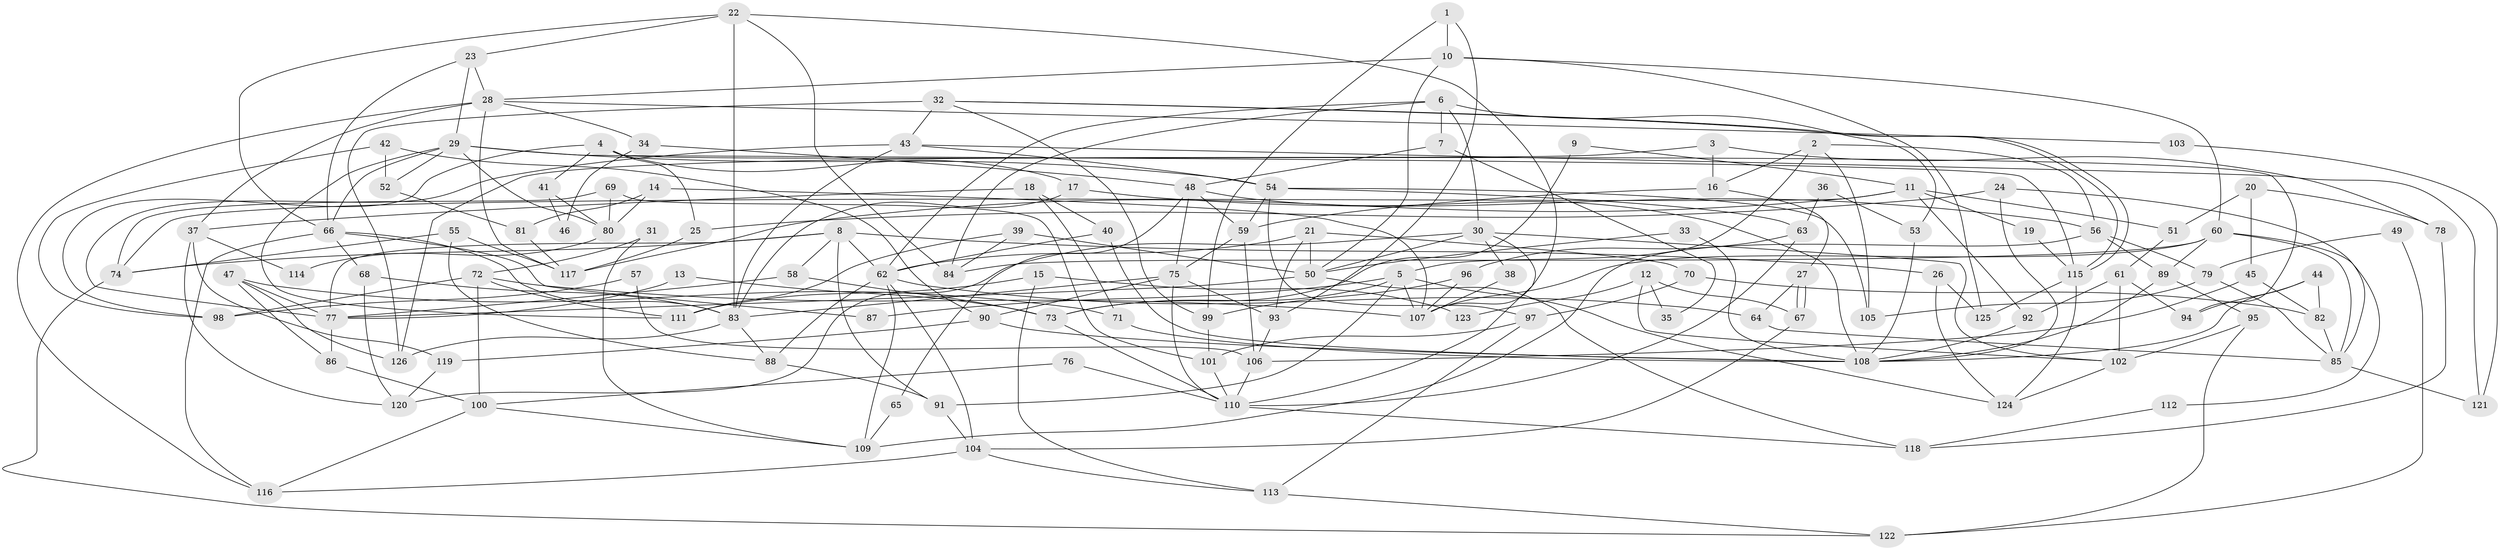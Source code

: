 // Generated by graph-tools (version 1.1) at 2025/02/03/09/25 03:02:06]
// undirected, 126 vertices, 252 edges
graph export_dot {
graph [start="1"]
  node [color=gray90,style=filled];
  1;
  2;
  3;
  4;
  5;
  6;
  7;
  8;
  9;
  10;
  11;
  12;
  13;
  14;
  15;
  16;
  17;
  18;
  19;
  20;
  21;
  22;
  23;
  24;
  25;
  26;
  27;
  28;
  29;
  30;
  31;
  32;
  33;
  34;
  35;
  36;
  37;
  38;
  39;
  40;
  41;
  42;
  43;
  44;
  45;
  46;
  47;
  48;
  49;
  50;
  51;
  52;
  53;
  54;
  55;
  56;
  57;
  58;
  59;
  60;
  61;
  62;
  63;
  64;
  65;
  66;
  67;
  68;
  69;
  70;
  71;
  72;
  73;
  74;
  75;
  76;
  77;
  78;
  79;
  80;
  81;
  82;
  83;
  84;
  85;
  86;
  87;
  88;
  89;
  90;
  91;
  92;
  93;
  94;
  95;
  96;
  97;
  98;
  99;
  100;
  101;
  102;
  103;
  104;
  105;
  106;
  107;
  108;
  109;
  110;
  111;
  112;
  113;
  114;
  115;
  116;
  117;
  118;
  119;
  120;
  121;
  122;
  123;
  124;
  125;
  126;
  1 -- 93;
  1 -- 10;
  1 -- 99;
  2 -- 105;
  2 -- 5;
  2 -- 16;
  2 -- 56;
  3 -- 78;
  3 -- 126;
  3 -- 16;
  4 -- 98;
  4 -- 94;
  4 -- 17;
  4 -- 25;
  4 -- 41;
  5 -- 73;
  5 -- 107;
  5 -- 87;
  5 -- 91;
  5 -- 124;
  6 -- 62;
  6 -- 30;
  6 -- 7;
  6 -- 53;
  6 -- 84;
  7 -- 48;
  7 -- 35;
  8 -- 77;
  8 -- 26;
  8 -- 58;
  8 -- 62;
  8 -- 74;
  8 -- 91;
  9 -- 11;
  9 -- 73;
  10 -- 50;
  10 -- 60;
  10 -- 28;
  10 -- 125;
  11 -- 117;
  11 -- 74;
  11 -- 19;
  11 -- 51;
  11 -- 92;
  12 -- 67;
  12 -- 102;
  12 -- 35;
  12 -- 123;
  13 -- 77;
  13 -- 73;
  14 -- 107;
  14 -- 80;
  14 -- 81;
  15 -- 111;
  15 -- 113;
  15 -- 123;
  16 -- 27;
  16 -- 59;
  17 -- 83;
  17 -- 56;
  18 -- 40;
  18 -- 37;
  18 -- 71;
  19 -- 115;
  20 -- 51;
  20 -- 45;
  20 -- 78;
  21 -- 50;
  21 -- 62;
  21 -- 70;
  21 -- 93;
  22 -- 23;
  22 -- 83;
  22 -- 66;
  22 -- 84;
  22 -- 107;
  23 -- 29;
  23 -- 66;
  23 -- 28;
  24 -- 85;
  24 -- 108;
  24 -- 25;
  25 -- 117;
  26 -- 125;
  26 -- 124;
  27 -- 67;
  27 -- 67;
  27 -- 64;
  28 -- 34;
  28 -- 37;
  28 -- 103;
  28 -- 116;
  28 -- 117;
  29 -- 66;
  29 -- 54;
  29 -- 52;
  29 -- 80;
  29 -- 111;
  29 -- 115;
  30 -- 110;
  30 -- 102;
  30 -- 38;
  30 -- 50;
  30 -- 120;
  31 -- 72;
  31 -- 109;
  32 -- 115;
  32 -- 115;
  32 -- 43;
  32 -- 99;
  32 -- 126;
  33 -- 108;
  33 -- 50;
  34 -- 48;
  34 -- 46;
  36 -- 63;
  36 -- 53;
  37 -- 120;
  37 -- 114;
  37 -- 119;
  38 -- 107;
  39 -- 50;
  39 -- 84;
  39 -- 111;
  40 -- 62;
  40 -- 108;
  41 -- 80;
  41 -- 46;
  42 -- 52;
  42 -- 90;
  42 -- 98;
  43 -- 54;
  43 -- 83;
  43 -- 77;
  43 -- 121;
  44 -- 82;
  44 -- 108;
  44 -- 94;
  45 -- 106;
  45 -- 82;
  47 -- 71;
  47 -- 126;
  47 -- 77;
  47 -- 86;
  48 -- 75;
  48 -- 108;
  48 -- 59;
  48 -- 65;
  49 -- 79;
  49 -- 122;
  50 -- 77;
  50 -- 118;
  51 -- 61;
  52 -- 81;
  53 -- 108;
  54 -- 63;
  54 -- 59;
  54 -- 97;
  54 -- 105;
  55 -- 117;
  55 -- 88;
  55 -- 74;
  56 -- 79;
  56 -- 89;
  56 -- 109;
  57 -- 98;
  57 -- 106;
  58 -- 77;
  58 -- 73;
  59 -- 75;
  59 -- 106;
  60 -- 107;
  60 -- 84;
  60 -- 85;
  60 -- 89;
  60 -- 112;
  61 -- 102;
  61 -- 92;
  61 -- 94;
  62 -- 104;
  62 -- 64;
  62 -- 88;
  62 -- 109;
  63 -- 96;
  63 -- 110;
  64 -- 85;
  65 -- 109;
  66 -- 116;
  66 -- 68;
  66 -- 83;
  66 -- 87;
  67 -- 104;
  68 -- 83;
  68 -- 120;
  69 -- 101;
  69 -- 74;
  69 -- 80;
  70 -- 97;
  70 -- 82;
  71 -- 108;
  72 -- 111;
  72 -- 100;
  72 -- 98;
  72 -- 107;
  73 -- 110;
  74 -- 122;
  75 -- 83;
  75 -- 90;
  75 -- 93;
  75 -- 110;
  76 -- 110;
  76 -- 100;
  77 -- 86;
  78 -- 118;
  79 -- 85;
  79 -- 105;
  80 -- 114;
  81 -- 117;
  82 -- 85;
  83 -- 88;
  83 -- 126;
  85 -- 121;
  86 -- 100;
  88 -- 91;
  89 -- 95;
  89 -- 108;
  90 -- 119;
  90 -- 108;
  91 -- 104;
  92 -- 108;
  93 -- 106;
  95 -- 122;
  95 -- 102;
  96 -- 107;
  96 -- 99;
  97 -- 101;
  97 -- 113;
  99 -- 101;
  100 -- 109;
  100 -- 116;
  101 -- 110;
  102 -- 124;
  103 -- 121;
  104 -- 116;
  104 -- 113;
  106 -- 110;
  110 -- 118;
  112 -- 118;
  113 -- 122;
  115 -- 124;
  115 -- 125;
  119 -- 120;
}
